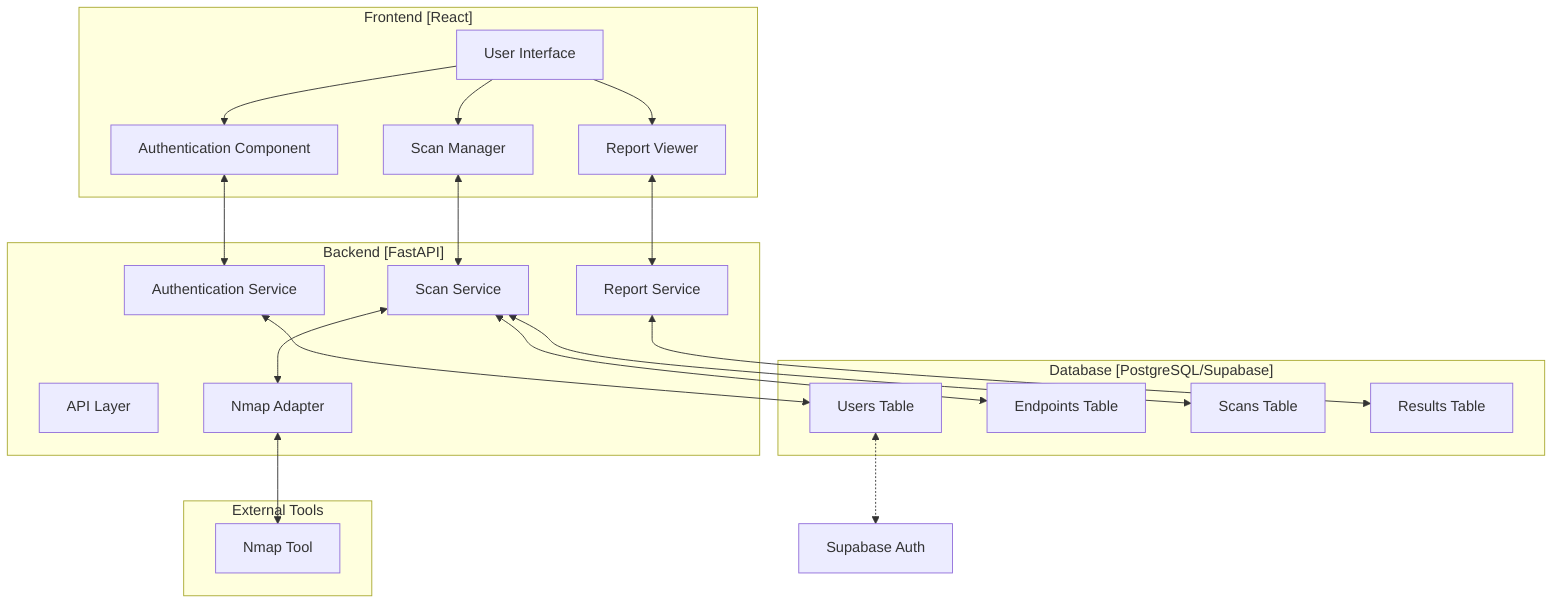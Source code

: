 flowchart TD
    subgraph "Frontend [React]"
        UI[User Interface]
        AuthComponent[Authentication Component]
        ScanManager[Scan Manager]
        ReportViewer[Report Viewer]
    end
    
    subgraph "Backend [FastAPI]"
        API[API Layer]
        AuthService[Authentication Service]
        ScanService[Scan Service]
        ReportService[Report Service]
        NmapAdapter[Nmap Adapter]
    end
    
    subgraph "Database [PostgreSQL/Supabase]"
        UsersTable[Users Table]
        EndpointsTable[Endpoints Table]
        ScansTable[Scans Table]
        ResultsTable[Results Table]
    end
    
    subgraph "External Tools"
        Nmap[Nmap Tool]
    end
    
    UI --> AuthComponent
    UI --> ScanManager
    UI --> ReportViewer
    
    AuthComponent <--> AuthService
    ScanManager <--> ScanService
    ReportViewer <--> ReportService
    
    AuthService <--> UsersTable
    ScanService <--> NmapAdapter
    ScanService <--> EndpointsTable
    ScanService <--> ScansTable
    ReportService <--> ResultsTable
    
    NmapAdapter <--> Nmap
    
    UsersTable <-.-> Supabase[Supabase Auth]